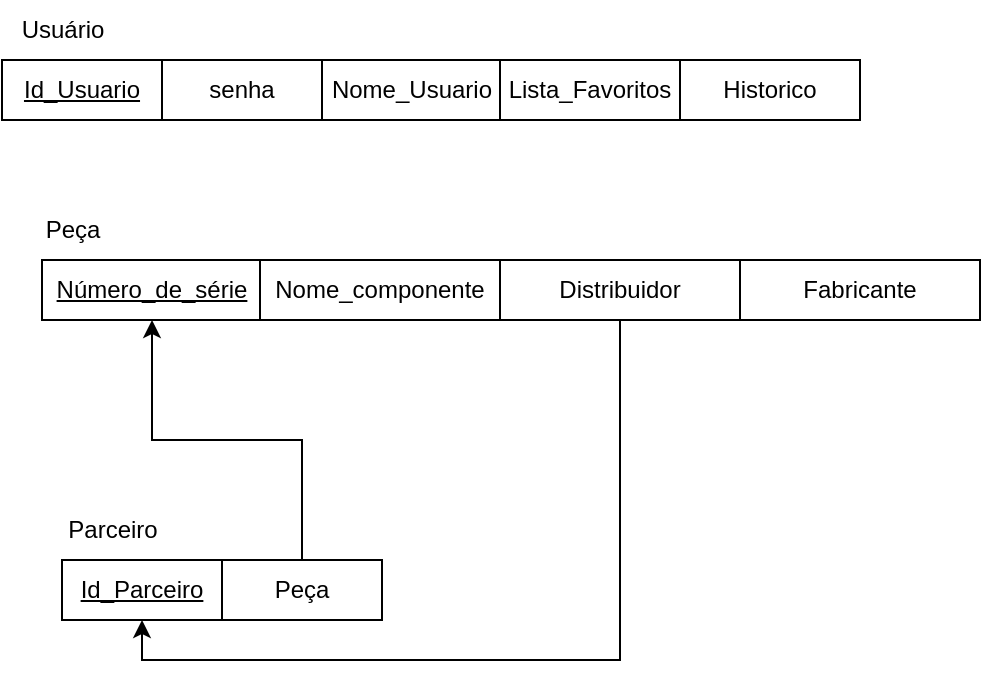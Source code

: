 <mxfile version="21.8.0" type="github">
  <diagram name="Página-1" id="TqNtZ8aGWSihj26Zdwwr">
    <mxGraphModel dx="1598" dy="900" grid="1" gridSize="10" guides="1" tooltips="1" connect="1" arrows="1" fold="1" page="1" pageScale="1" pageWidth="827" pageHeight="1169" math="0" shadow="0">
      <root>
        <mxCell id="0" />
        <mxCell id="1" parent="0" />
        <mxCell id="NNTyselQC5rzOJFR94tB-1" value="&lt;u&gt;Id_Usuario&lt;/u&gt;" style="whiteSpace=wrap;html=1;align=center;" vertex="1" parent="1">
          <mxGeometry x="280" y="220" width="80" height="30" as="geometry" />
        </mxCell>
        <mxCell id="NNTyselQC5rzOJFR94tB-2" value="Usuário" style="text;html=1;align=center;verticalAlign=middle;resizable=0;points=[];autosize=1;strokeColor=none;fillColor=none;" vertex="1" parent="1">
          <mxGeometry x="280" y="190" width="60" height="30" as="geometry" />
        </mxCell>
        <mxCell id="NNTyselQC5rzOJFR94tB-3" value="Peça" style="text;html=1;align=center;verticalAlign=middle;resizable=0;points=[];autosize=1;strokeColor=none;fillColor=none;" vertex="1" parent="1">
          <mxGeometry x="290" y="290" width="50" height="30" as="geometry" />
        </mxCell>
        <mxCell id="NNTyselQC5rzOJFR94tB-4" value="Parceiro" style="text;html=1;align=center;verticalAlign=middle;resizable=0;points=[];autosize=1;strokeColor=none;fillColor=none;" vertex="1" parent="1">
          <mxGeometry x="300" y="440" width="70" height="30" as="geometry" />
        </mxCell>
        <mxCell id="NNTyselQC5rzOJFR94tB-5" value="senha" style="whiteSpace=wrap;html=1;align=center;" vertex="1" parent="1">
          <mxGeometry x="360" y="220" width="80" height="30" as="geometry" />
        </mxCell>
        <mxCell id="NNTyselQC5rzOJFR94tB-6" value="Nome_Usuario" style="whiteSpace=wrap;html=1;align=center;" vertex="1" parent="1">
          <mxGeometry x="440" y="220" width="90" height="30" as="geometry" />
        </mxCell>
        <mxCell id="NNTyselQC5rzOJFR94tB-7" value="Lista_Favoritos" style="whiteSpace=wrap;html=1;align=center;" vertex="1" parent="1">
          <mxGeometry x="529" y="220" width="90" height="30" as="geometry" />
        </mxCell>
        <mxCell id="NNTyselQC5rzOJFR94tB-8" value="Historico" style="whiteSpace=wrap;html=1;align=center;" vertex="1" parent="1">
          <mxGeometry x="619" y="220" width="90" height="30" as="geometry" />
        </mxCell>
        <mxCell id="NNTyselQC5rzOJFR94tB-9" value="&lt;u&gt;Número_de_série&lt;/u&gt;" style="whiteSpace=wrap;html=1;align=center;" vertex="1" parent="1">
          <mxGeometry x="300" y="320" width="110" height="30" as="geometry" />
        </mxCell>
        <mxCell id="NNTyselQC5rzOJFR94tB-10" value="Nome_componente" style="whiteSpace=wrap;html=1;align=center;" vertex="1" parent="1">
          <mxGeometry x="409" y="320" width="120" height="30" as="geometry" />
        </mxCell>
        <mxCell id="NNTyselQC5rzOJFR94tB-11" value="Distribuidor" style="whiteSpace=wrap;html=1;align=center;" vertex="1" parent="1">
          <mxGeometry x="529" y="320" width="120" height="30" as="geometry" />
        </mxCell>
        <mxCell id="NNTyselQC5rzOJFR94tB-12" value="Fabricante" style="whiteSpace=wrap;html=1;align=center;" vertex="1" parent="1">
          <mxGeometry x="649" y="320" width="120" height="30" as="geometry" />
        </mxCell>
        <mxCell id="NNTyselQC5rzOJFR94tB-16" style="edgeStyle=orthogonalEdgeStyle;rounded=0;orthogonalLoop=1;jettySize=auto;html=1;exitX=0.5;exitY=1;exitDx=0;exitDy=0;entryX=0.5;entryY=1;entryDx=0;entryDy=0;endArrow=none;endFill=0;startArrow=classic;startFill=1;" edge="1" parent="1" source="NNTyselQC5rzOJFR94tB-14" target="NNTyselQC5rzOJFR94tB-11">
          <mxGeometry relative="1" as="geometry">
            <Array as="points">
              <mxPoint x="350" y="520" />
              <mxPoint x="589" y="520" />
            </Array>
          </mxGeometry>
        </mxCell>
        <mxCell id="NNTyselQC5rzOJFR94tB-14" value="&lt;u&gt;Id_Parceiro&lt;/u&gt;" style="whiteSpace=wrap;html=1;align=center;" vertex="1" parent="1">
          <mxGeometry x="310" y="470" width="80" height="30" as="geometry" />
        </mxCell>
        <mxCell id="NNTyselQC5rzOJFR94tB-17" style="edgeStyle=orthogonalEdgeStyle;rounded=0;orthogonalLoop=1;jettySize=auto;html=1;exitX=0.5;exitY=0;exitDx=0;exitDy=0;" edge="1" parent="1" source="NNTyselQC5rzOJFR94tB-15" target="NNTyselQC5rzOJFR94tB-9">
          <mxGeometry relative="1" as="geometry" />
        </mxCell>
        <mxCell id="NNTyselQC5rzOJFR94tB-15" value="Peça" style="whiteSpace=wrap;html=1;align=center;" vertex="1" parent="1">
          <mxGeometry x="390" y="470" width="80" height="30" as="geometry" />
        </mxCell>
      </root>
    </mxGraphModel>
  </diagram>
</mxfile>
